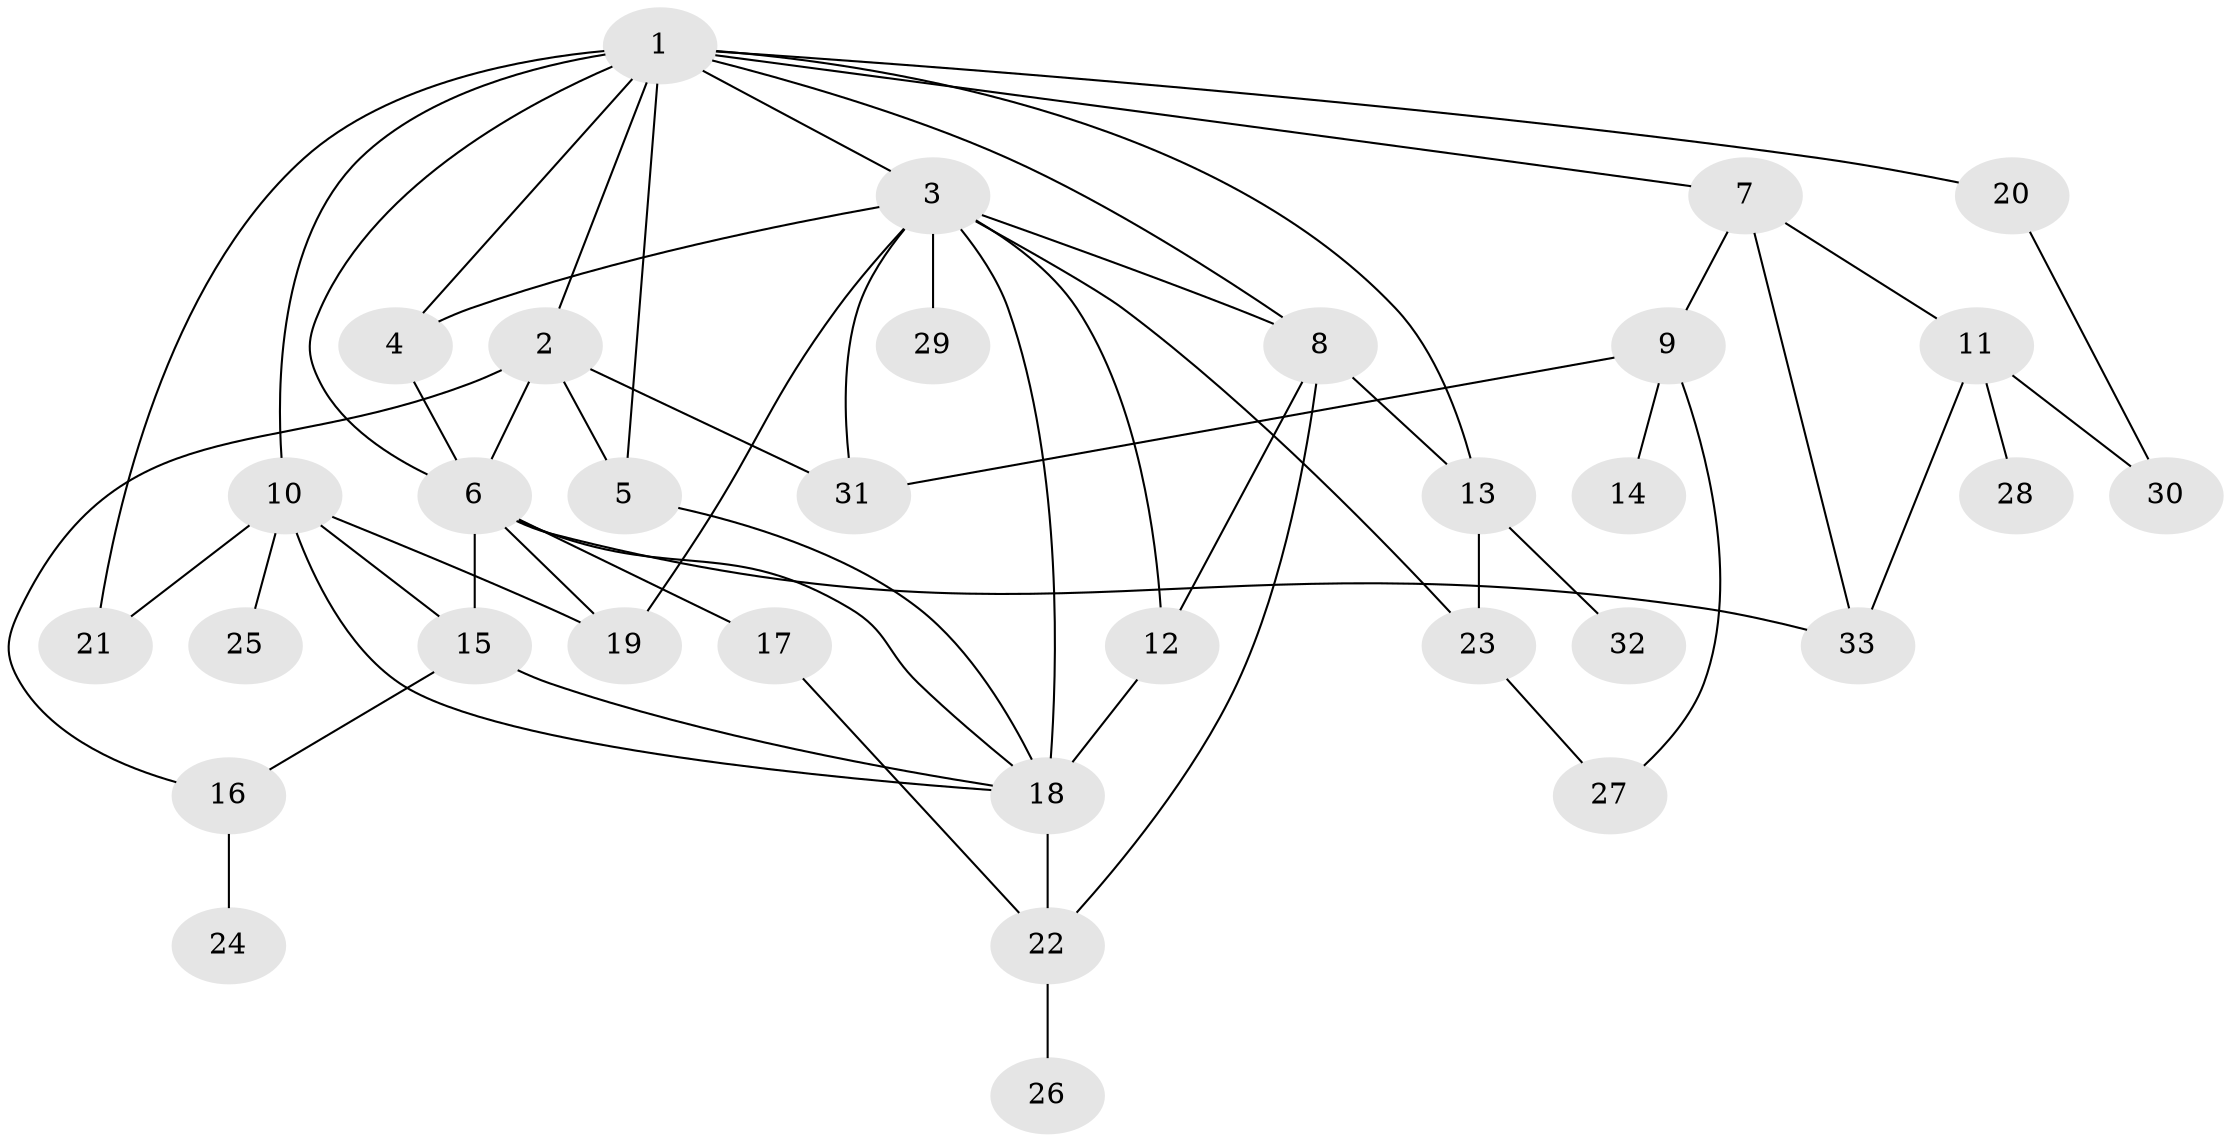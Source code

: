// original degree distribution, {4: 0.16666666666666666, 7: 0.045454545454545456, 3: 0.2878787878787879, 6: 0.015151515151515152, 2: 0.24242424242424243, 5: 0.07575757575757576, 1: 0.16666666666666666}
// Generated by graph-tools (version 1.1) at 2025/33/03/09/25 02:33:59]
// undirected, 33 vertices, 58 edges
graph export_dot {
graph [start="1"]
  node [color=gray90,style=filled];
  1;
  2;
  3;
  4;
  5;
  6;
  7;
  8;
  9;
  10;
  11;
  12;
  13;
  14;
  15;
  16;
  17;
  18;
  19;
  20;
  21;
  22;
  23;
  24;
  25;
  26;
  27;
  28;
  29;
  30;
  31;
  32;
  33;
  1 -- 2 [weight=1.0];
  1 -- 3 [weight=2.0];
  1 -- 4 [weight=1.0];
  1 -- 5 [weight=1.0];
  1 -- 6 [weight=2.0];
  1 -- 7 [weight=1.0];
  1 -- 8 [weight=1.0];
  1 -- 10 [weight=1.0];
  1 -- 13 [weight=1.0];
  1 -- 20 [weight=1.0];
  1 -- 21 [weight=1.0];
  2 -- 5 [weight=1.0];
  2 -- 6 [weight=1.0];
  2 -- 16 [weight=1.0];
  2 -- 31 [weight=1.0];
  3 -- 4 [weight=1.0];
  3 -- 8 [weight=1.0];
  3 -- 12 [weight=1.0];
  3 -- 18 [weight=2.0];
  3 -- 19 [weight=1.0];
  3 -- 23 [weight=1.0];
  3 -- 29 [weight=1.0];
  3 -- 31 [weight=1.0];
  4 -- 6 [weight=1.0];
  5 -- 18 [weight=1.0];
  6 -- 15 [weight=1.0];
  6 -- 17 [weight=2.0];
  6 -- 18 [weight=1.0];
  6 -- 19 [weight=1.0];
  6 -- 33 [weight=1.0];
  7 -- 9 [weight=1.0];
  7 -- 11 [weight=1.0];
  7 -- 33 [weight=1.0];
  8 -- 12 [weight=1.0];
  8 -- 13 [weight=1.0];
  8 -- 22 [weight=1.0];
  9 -- 14 [weight=1.0];
  9 -- 27 [weight=1.0];
  9 -- 31 [weight=1.0];
  10 -- 15 [weight=1.0];
  10 -- 18 [weight=1.0];
  10 -- 19 [weight=1.0];
  10 -- 21 [weight=1.0];
  10 -- 25 [weight=1.0];
  11 -- 28 [weight=1.0];
  11 -- 30 [weight=1.0];
  11 -- 33 [weight=1.0];
  12 -- 18 [weight=4.0];
  13 -- 23 [weight=1.0];
  13 -- 32 [weight=1.0];
  15 -- 16 [weight=1.0];
  15 -- 18 [weight=1.0];
  16 -- 24 [weight=1.0];
  17 -- 22 [weight=1.0];
  18 -- 22 [weight=1.0];
  20 -- 30 [weight=1.0];
  22 -- 26 [weight=1.0];
  23 -- 27 [weight=1.0];
}
